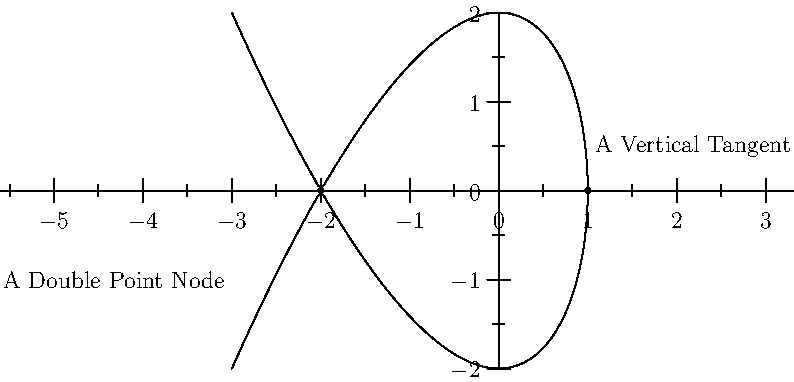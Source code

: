 size(14cm);
import contour;
import graph;
xaxis(Ticks);
yaxis(Ticks);

real f(real x, real y) {return y^2-(1-x)*(2+x)^2;}
draw(contour(f,(-3,-2),(2,2),new real[] {0}));

dot((1,0));
dot((-2,0));

label("A Vertical Tangent",(1,0.5),E);
label("A Double Point Node",(-3,-1),W);
